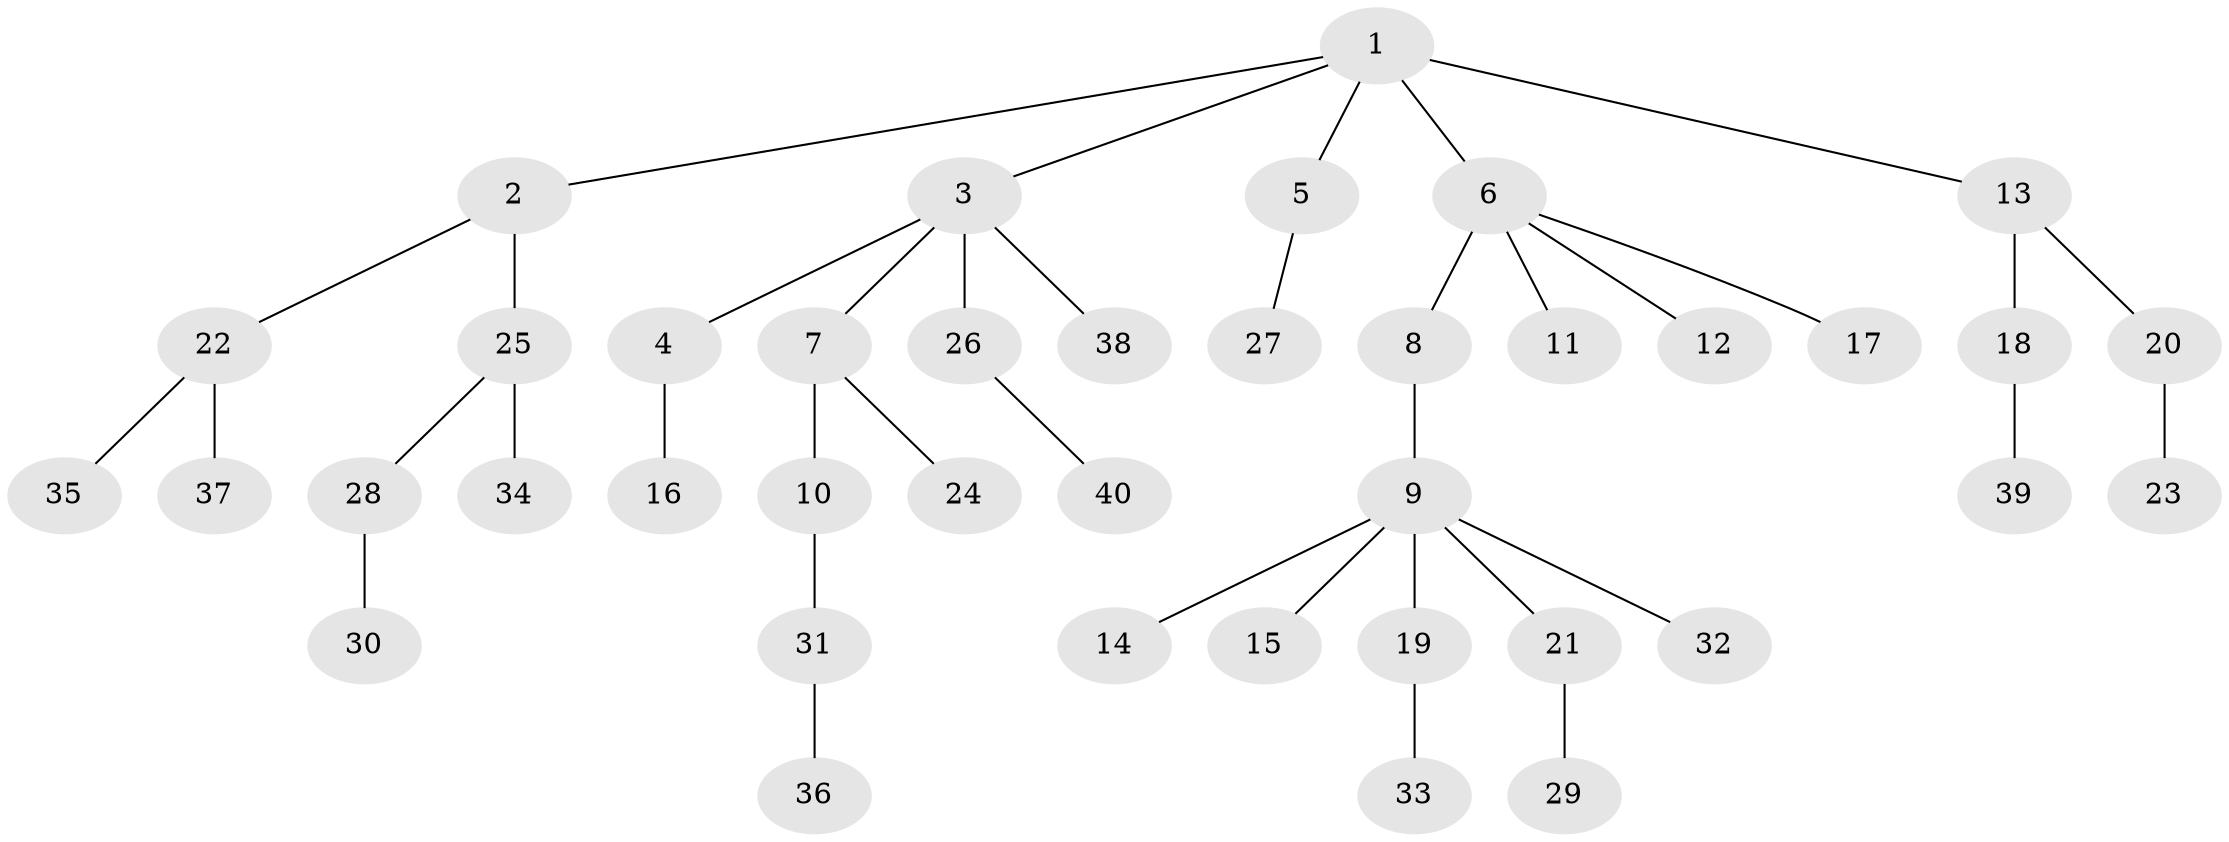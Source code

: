 // original degree distribution, {8: 0.007518796992481203, 4: 0.09022556390977443, 6: 0.015037593984962405, 2: 0.3007518796992481, 5: 0.015037593984962405, 3: 0.11278195488721804, 1: 0.45864661654135336}
// Generated by graph-tools (version 1.1) at 2025/51/03/04/25 22:51:32]
// undirected, 40 vertices, 39 edges
graph export_dot {
  node [color=gray90,style=filled];
  1;
  2;
  3;
  4;
  5;
  6;
  7;
  8;
  9;
  10;
  11;
  12;
  13;
  14;
  15;
  16;
  17;
  18;
  19;
  20;
  21;
  22;
  23;
  24;
  25;
  26;
  27;
  28;
  29;
  30;
  31;
  32;
  33;
  34;
  35;
  36;
  37;
  38;
  39;
  40;
  1 -- 2 [weight=1.0];
  1 -- 3 [weight=1.0];
  1 -- 5 [weight=1.0];
  1 -- 6 [weight=2.0];
  1 -- 13 [weight=1.0];
  2 -- 22 [weight=1.0];
  2 -- 25 [weight=1.0];
  3 -- 4 [weight=1.0];
  3 -- 7 [weight=1.0];
  3 -- 26 [weight=1.0];
  3 -- 38 [weight=1.0];
  4 -- 16 [weight=1.0];
  5 -- 27 [weight=1.0];
  6 -- 8 [weight=1.0];
  6 -- 11 [weight=1.0];
  6 -- 12 [weight=1.0];
  6 -- 17 [weight=1.0];
  7 -- 10 [weight=2.0];
  7 -- 24 [weight=1.0];
  8 -- 9 [weight=3.0];
  9 -- 14 [weight=1.0];
  9 -- 15 [weight=1.0];
  9 -- 19 [weight=1.0];
  9 -- 21 [weight=1.0];
  9 -- 32 [weight=1.0];
  10 -- 31 [weight=1.0];
  13 -- 18 [weight=1.0];
  13 -- 20 [weight=1.0];
  18 -- 39 [weight=1.0];
  19 -- 33 [weight=1.0];
  20 -- 23 [weight=1.0];
  21 -- 29 [weight=1.0];
  22 -- 35 [weight=1.0];
  22 -- 37 [weight=1.0];
  25 -- 28 [weight=1.0];
  25 -- 34 [weight=2.0];
  26 -- 40 [weight=1.0];
  28 -- 30 [weight=1.0];
  31 -- 36 [weight=1.0];
}
